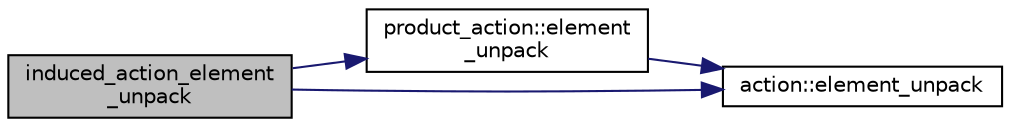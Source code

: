 digraph "induced_action_element_unpack"
{
  edge [fontname="Helvetica",fontsize="10",labelfontname="Helvetica",labelfontsize="10"];
  node [fontname="Helvetica",fontsize="10",shape=record];
  rankdir="LR";
  Node4628 [label="induced_action_element\l_unpack",height=0.2,width=0.4,color="black", fillcolor="grey75", style="filled", fontcolor="black"];
  Node4628 -> Node4629 [color="midnightblue",fontsize="10",style="solid",fontname="Helvetica"];
  Node4629 [label="product_action::element\l_unpack",height=0.2,width=0.4,color="black", fillcolor="white", style="filled",URL="$d8/d74/classproduct__action.html#a1abc32fd5b63be67d5480c977ae357b4"];
  Node4629 -> Node4630 [color="midnightblue",fontsize="10",style="solid",fontname="Helvetica"];
  Node4630 [label="action::element_unpack",height=0.2,width=0.4,color="black", fillcolor="white", style="filled",URL="$d2/d86/classaction.html#a02107279a3bdcf054008bd180dfaef10"];
  Node4628 -> Node4630 [color="midnightblue",fontsize="10",style="solid",fontname="Helvetica"];
}
